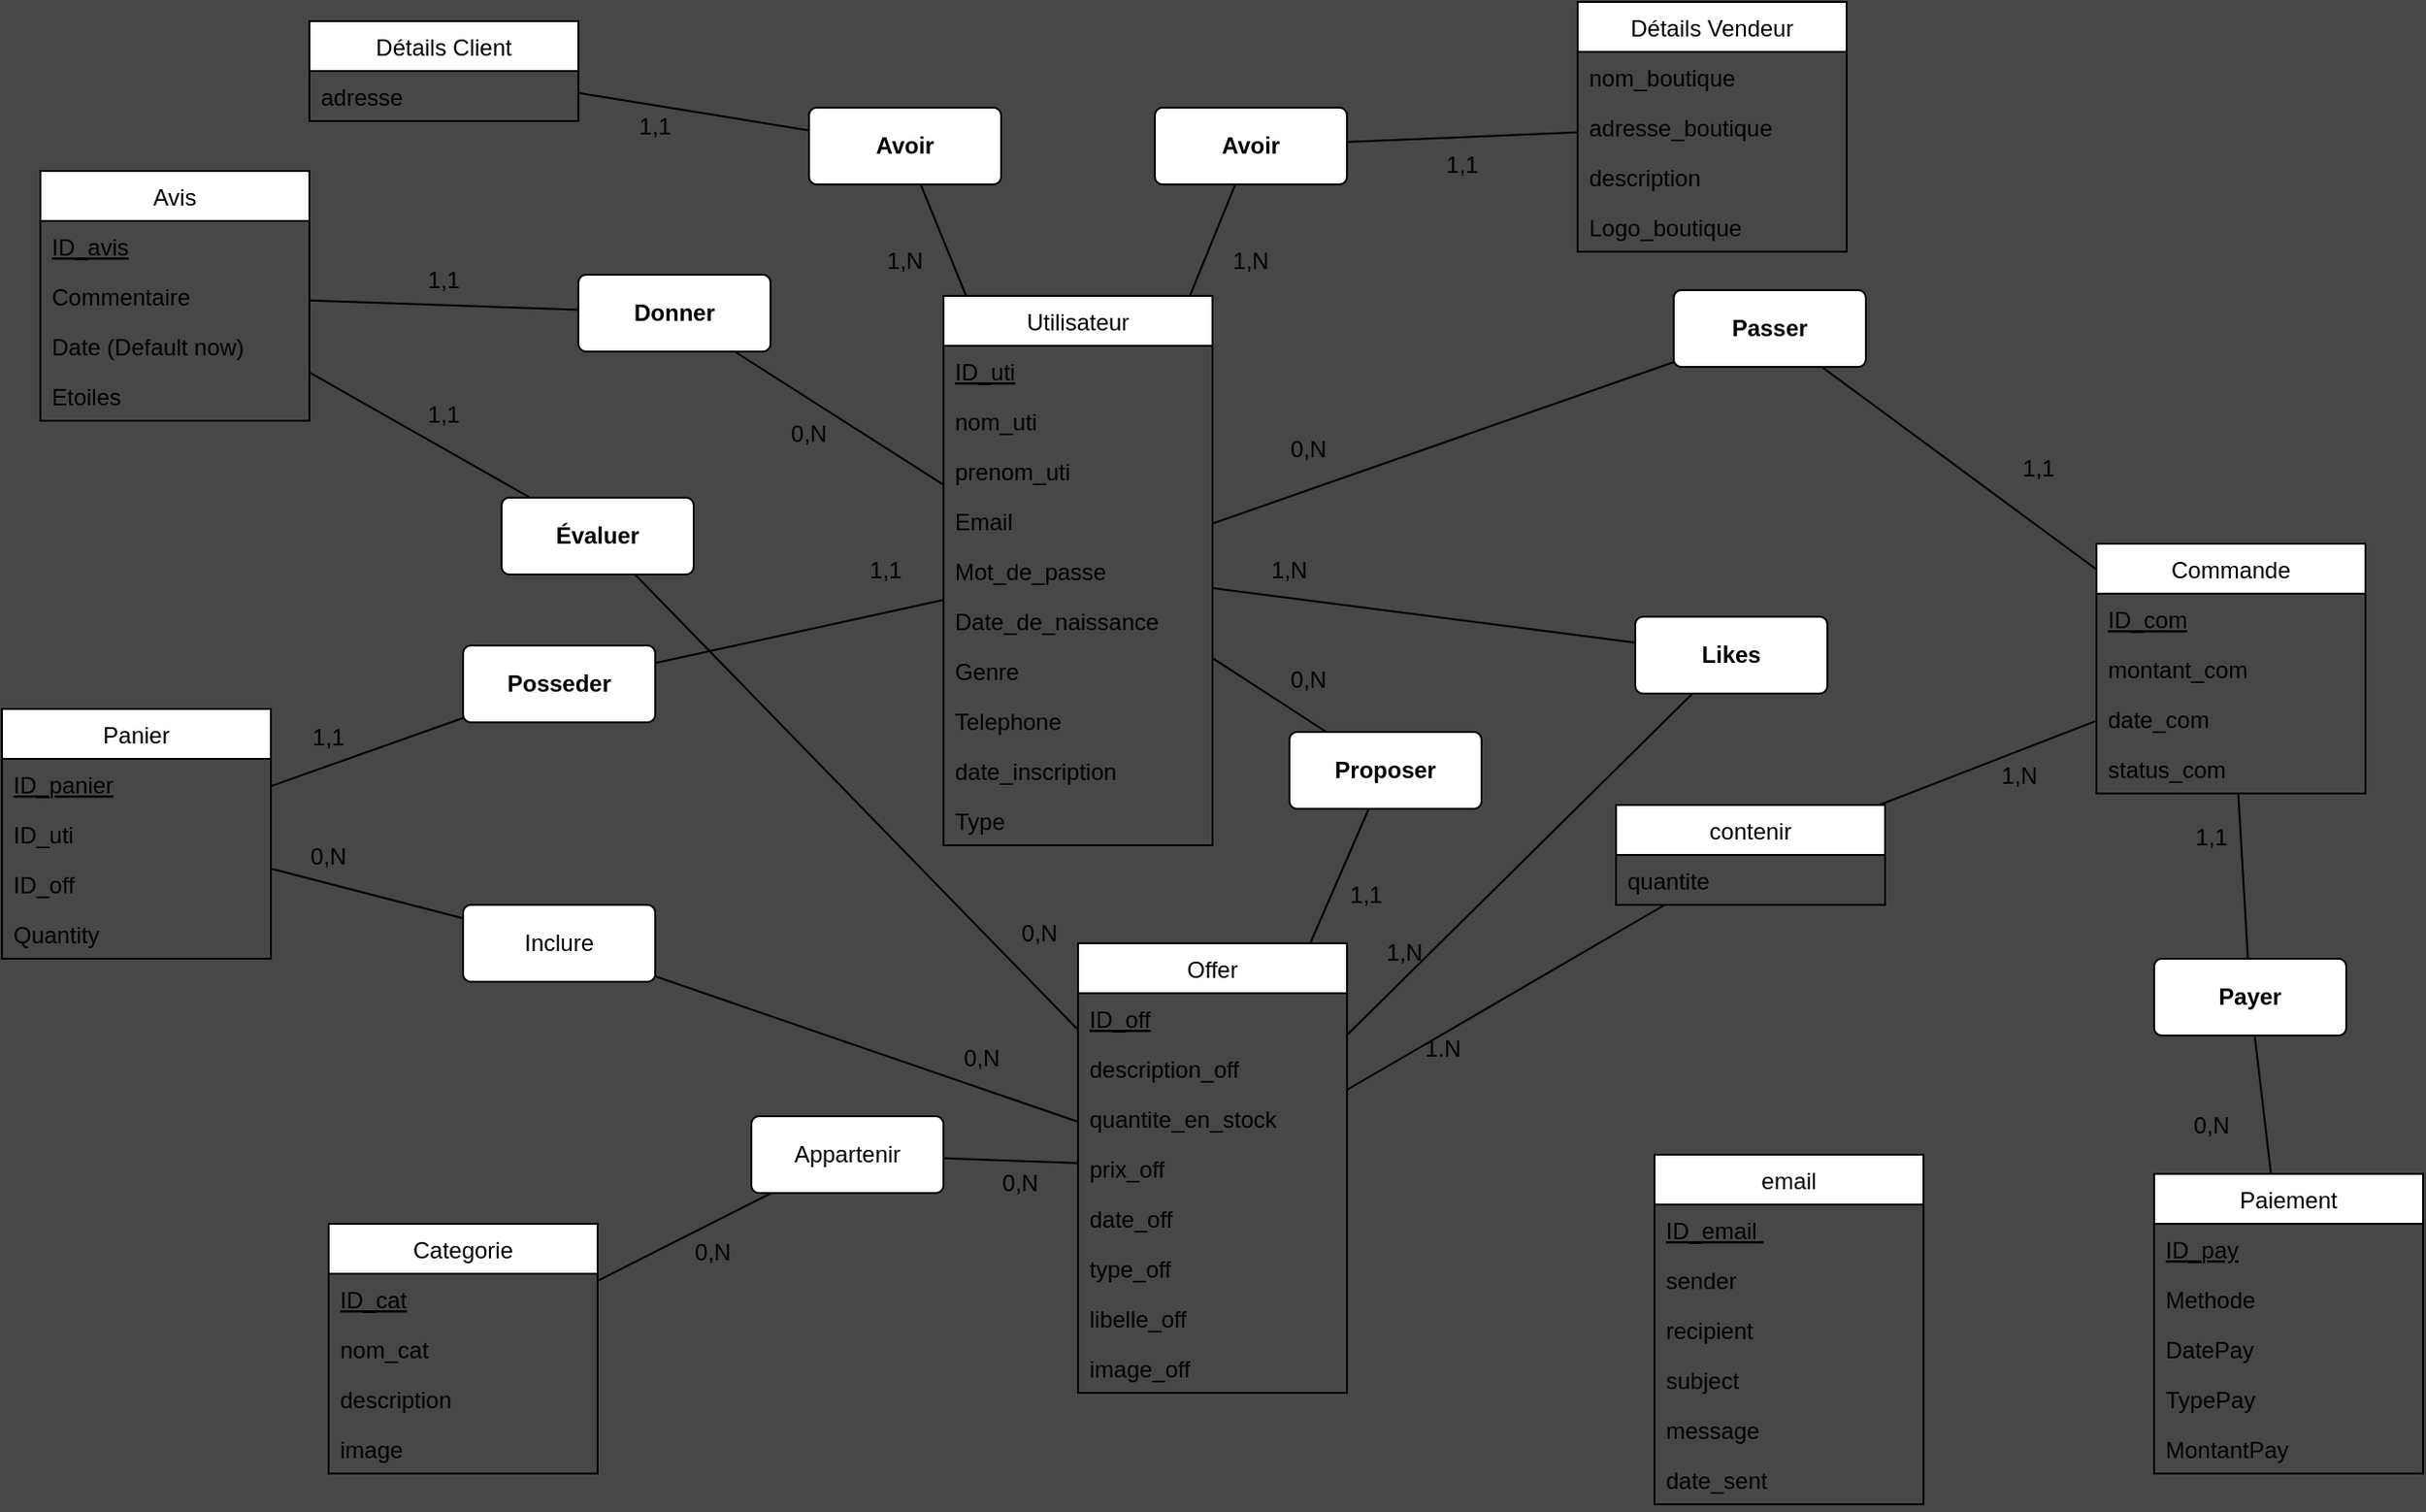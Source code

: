 <mxfile>
    <diagram id="hyXkK6m-YnXC-yvK3KlL" name="Page-1">
        <mxGraphModel dx="2126" dy="690" grid="1" gridSize="10" guides="1" tooltips="1" connect="1" arrows="1" fold="1" page="1" pageScale="1" pageWidth="1100" pageHeight="850" background="#474747" math="0" shadow="0">
            <root>
                <mxCell id="0"/>
                <mxCell id="1" parent="0"/>
                <mxCell id="340" value="&lt;strong&gt;Donner&lt;/strong&gt;" style="rounded=1;arcSize=10;whiteSpace=wrap;html=1;align=center;" parent="1" vertex="1">
                    <mxGeometry x="-210" y="172" width="100" height="40" as="geometry"/>
                </mxCell>
                <mxCell id="341" value="&lt;strong&gt;Évaluer&lt;/strong&gt;" style="rounded=1;arcSize=10;whiteSpace=wrap;html=1;align=center;" parent="1" vertex="1">
                    <mxGeometry x="-250" y="288" width="100" height="40" as="geometry"/>
                </mxCell>
                <mxCell id="343" value="Avis" style="swimlane;fontStyle=0;childLayout=stackLayout;horizontal=1;startSize=26;horizontalStack=0;resizeParent=1;resizeParentMax=0;resizeLast=0;collapsible=1;marginBottom=0;" parent="1" vertex="1">
                    <mxGeometry x="-490" y="118" width="140" height="130" as="geometry">
                        <mxRectangle x="-330" y="90" width="60" height="30" as="alternateBounds"/>
                    </mxGeometry>
                </mxCell>
                <mxCell id="344" value="ID_avis" style="text;strokeColor=none;fillColor=none;align=left;verticalAlign=top;spacingLeft=4;spacingRight=4;overflow=hidden;rotatable=0;points=[[0,0.5],[1,0.5]];portConstraint=eastwest;fontStyle=4;" parent="343" vertex="1">
                    <mxGeometry y="26" width="140" height="26" as="geometry"/>
                </mxCell>
                <mxCell id="348" value="Commentaire" style="text;strokeColor=none;fillColor=none;align=left;verticalAlign=top;spacingLeft=4;spacingRight=4;overflow=hidden;rotatable=0;points=[[0,0.5],[1,0.5]];portConstraint=eastwest;" parent="343" vertex="1">
                    <mxGeometry y="52" width="140" height="26" as="geometry"/>
                </mxCell>
                <mxCell id="349" value="Date (Default now)" style="text;strokeColor=none;fillColor=none;align=left;verticalAlign=top;spacingLeft=4;spacingRight=4;overflow=hidden;rotatable=0;points=[[0,0.5],[1,0.5]];portConstraint=eastwest;" parent="343" vertex="1">
                    <mxGeometry y="78" width="140" height="26" as="geometry"/>
                </mxCell>
                <mxCell id="565" value="Etoiles" style="text;strokeColor=none;fillColor=none;align=left;verticalAlign=top;spacingLeft=4;spacingRight=4;overflow=hidden;rotatable=0;points=[[0,0.5],[1,0.5]];portConstraint=eastwest;" parent="343" vertex="1">
                    <mxGeometry y="104" width="140" height="26" as="geometry"/>
                </mxCell>
                <mxCell id="470" style="edgeStyle=none;html=1;endArrow=none;endFill=0;" parent="1" source="350" target="457" edge="1">
                    <mxGeometry relative="1" as="geometry"/>
                </mxCell>
                <mxCell id="472" style="edgeStyle=none;html=1;endArrow=none;endFill=0;" parent="1" source="350" target="458" edge="1">
                    <mxGeometry relative="1" as="geometry"/>
                </mxCell>
                <mxCell id="350" value="Utilisateur" style="swimlane;fontStyle=0;childLayout=stackLayout;horizontal=1;startSize=26;horizontalStack=0;resizeParent=1;resizeParentMax=0;resizeLast=0;collapsible=1;marginBottom=0;" parent="1" vertex="1">
                    <mxGeometry x="-20" y="183" width="140" height="286" as="geometry"/>
                </mxCell>
                <mxCell id="351" value="ID_uti" style="text;strokeColor=none;fillColor=none;align=left;verticalAlign=top;spacingLeft=4;spacingRight=4;overflow=hidden;rotatable=0;points=[[0,0.5],[1,0.5]];portConstraint=eastwest;fontStyle=4;" parent="350" vertex="1">
                    <mxGeometry y="26" width="140" height="26" as="geometry"/>
                </mxCell>
                <mxCell id="352" value="nom_uti" style="text;strokeColor=none;fillColor=none;align=left;verticalAlign=top;spacingLeft=4;spacingRight=4;overflow=hidden;rotatable=0;points=[[0,0.5],[1,0.5]];portConstraint=eastwest;" parent="350" vertex="1">
                    <mxGeometry y="52" width="140" height="26" as="geometry"/>
                </mxCell>
                <mxCell id="353" value="prenom_uti" style="text;strokeColor=none;fillColor=none;align=left;verticalAlign=top;spacingLeft=4;spacingRight=4;overflow=hidden;rotatable=0;points=[[0,0.5],[1,0.5]];portConstraint=eastwest;" parent="350" vertex="1">
                    <mxGeometry y="78" width="140" height="26" as="geometry"/>
                </mxCell>
                <mxCell id="355" value="Email" style="text;strokeColor=none;fillColor=none;align=left;verticalAlign=top;spacingLeft=4;spacingRight=4;overflow=hidden;rotatable=0;points=[[0,0.5],[1,0.5]];portConstraint=eastwest;" parent="350" vertex="1">
                    <mxGeometry y="104" width="140" height="26" as="geometry"/>
                </mxCell>
                <mxCell id="356" value="Mot_de_passe" style="text;strokeColor=none;fillColor=none;align=left;verticalAlign=top;spacingLeft=4;spacingRight=4;overflow=hidden;rotatable=0;points=[[0,0.5],[1,0.5]];portConstraint=eastwest;" parent="350" vertex="1">
                    <mxGeometry y="130" width="140" height="26" as="geometry"/>
                </mxCell>
                <mxCell id="478" value="Date_de_naissance" style="text;strokeColor=none;fillColor=none;align=left;verticalAlign=top;spacingLeft=4;spacingRight=4;overflow=hidden;rotatable=0;points=[[0,0.5],[1,0.5]];portConstraint=eastwest;" parent="350" vertex="1">
                    <mxGeometry y="156" width="140" height="26" as="geometry"/>
                </mxCell>
                <mxCell id="479" value="Genre" style="text;strokeColor=none;fillColor=none;align=left;verticalAlign=top;spacingLeft=4;spacingRight=4;overflow=hidden;rotatable=0;points=[[0,0.5],[1,0.5]];portConstraint=eastwest;" parent="350" vertex="1">
                    <mxGeometry y="182" width="140" height="26" as="geometry"/>
                </mxCell>
                <mxCell id="357" value="Telephone" style="text;strokeColor=none;fillColor=none;align=left;verticalAlign=top;spacingLeft=4;spacingRight=4;overflow=hidden;rotatable=0;points=[[0,0.5],[1,0.5]];portConstraint=eastwest;" parent="350" vertex="1">
                    <mxGeometry y="208" width="140" height="26" as="geometry"/>
                </mxCell>
                <mxCell id="358" value="date_inscription" style="text;strokeColor=none;fillColor=none;align=left;verticalAlign=top;spacingLeft=4;spacingRight=4;overflow=hidden;rotatable=0;points=[[0,0.5],[1,0.5]];portConstraint=eastwest;" parent="350" vertex="1">
                    <mxGeometry y="234" width="140" height="26" as="geometry"/>
                </mxCell>
                <mxCell id="359" value="Type" style="text;strokeColor=none;fillColor=none;align=left;verticalAlign=top;spacingLeft=4;spacingRight=4;overflow=hidden;rotatable=0;points=[[0,0.5],[1,0.5]];portConstraint=eastwest;" parent="350" vertex="1">
                    <mxGeometry y="260" width="140" height="26" as="geometry"/>
                </mxCell>
                <mxCell id="360" value="Commande" style="swimlane;fontStyle=0;childLayout=stackLayout;horizontal=1;startSize=26;horizontalStack=0;resizeParent=1;resizeParentMax=0;resizeLast=0;collapsible=1;marginBottom=0;" parent="1" vertex="1">
                    <mxGeometry x="580" y="312" width="140" height="130" as="geometry"/>
                </mxCell>
                <mxCell id="361" value="ID_com" style="text;strokeColor=none;fillColor=none;align=left;verticalAlign=top;spacingLeft=4;spacingRight=4;overflow=hidden;rotatable=0;points=[[0,0.5],[1,0.5]];portConstraint=eastwest;fontStyle=4;" parent="360" vertex="1">
                    <mxGeometry y="26" width="140" height="26" as="geometry"/>
                </mxCell>
                <mxCell id="365" value="montant_com" style="text;strokeColor=none;fillColor=none;align=left;verticalAlign=top;spacingLeft=4;spacingRight=4;overflow=hidden;rotatable=0;points=[[0,0.5],[1,0.5]];portConstraint=eastwest;" parent="360" vertex="1">
                    <mxGeometry y="52" width="140" height="26" as="geometry"/>
                </mxCell>
                <mxCell id="366" value="date_com" style="text;strokeColor=none;fillColor=none;align=left;verticalAlign=top;spacingLeft=4;spacingRight=4;overflow=hidden;rotatable=0;points=[[0,0.5],[1,0.5]];portConstraint=eastwest;" parent="360" vertex="1">
                    <mxGeometry y="78" width="140" height="26" as="geometry"/>
                </mxCell>
                <mxCell id="367" value="status_com" style="text;strokeColor=none;fillColor=none;align=left;verticalAlign=top;spacingLeft=4;spacingRight=4;overflow=hidden;rotatable=0;points=[[0,0.5],[1,0.5]];portConstraint=eastwest;" parent="360" vertex="1">
                    <mxGeometry y="104" width="140" height="26" as="geometry"/>
                </mxCell>
                <mxCell id="373" value="Offer" style="swimlane;fontStyle=0;childLayout=stackLayout;horizontal=1;startSize=26;horizontalStack=0;resizeParent=1;resizeParentMax=0;resizeLast=0;collapsible=1;marginBottom=0;" parent="1" vertex="1">
                    <mxGeometry x="50" y="520" width="140" height="234" as="geometry"/>
                </mxCell>
                <mxCell id="374" value="ID_off" style="text;strokeColor=none;fillColor=none;align=left;verticalAlign=top;spacingLeft=4;spacingRight=4;overflow=hidden;rotatable=0;points=[[0,0.5],[1,0.5]];portConstraint=eastwest;fontStyle=4;" parent="373" vertex="1">
                    <mxGeometry y="26" width="140" height="26" as="geometry"/>
                </mxCell>
                <mxCell id="377" value="description_off" style="text;strokeColor=none;fillColor=none;align=left;verticalAlign=top;spacingLeft=4;spacingRight=4;overflow=hidden;rotatable=0;points=[[0,0.5],[1,0.5]];portConstraint=eastwest;" parent="373" vertex="1">
                    <mxGeometry y="52" width="140" height="26" as="geometry"/>
                </mxCell>
                <mxCell id="378" value="quantite_en_stock" style="text;strokeColor=none;fillColor=none;align=left;verticalAlign=top;spacingLeft=4;spacingRight=4;overflow=hidden;rotatable=0;points=[[0,0.5],[1,0.5]];portConstraint=eastwest;" parent="373" vertex="1">
                    <mxGeometry y="78" width="140" height="26" as="geometry"/>
                </mxCell>
                <mxCell id="379" value="prix_off" style="text;strokeColor=none;fillColor=none;align=left;verticalAlign=top;spacingLeft=4;spacingRight=4;overflow=hidden;rotatable=0;points=[[0,0.5],[1,0.5]];portConstraint=eastwest;" parent="373" vertex="1">
                    <mxGeometry y="104" width="140" height="26" as="geometry"/>
                </mxCell>
                <mxCell id="380" value="date_off" style="text;strokeColor=none;fillColor=none;align=left;verticalAlign=top;spacingLeft=4;spacingRight=4;overflow=hidden;rotatable=0;points=[[0,0.5],[1,0.5]];portConstraint=eastwest;" parent="373" vertex="1">
                    <mxGeometry y="130" width="140" height="26" as="geometry"/>
                </mxCell>
                <mxCell id="382" value="type_off" style="text;strokeColor=none;fillColor=none;align=left;verticalAlign=top;spacingLeft=4;spacingRight=4;overflow=hidden;rotatable=0;points=[[0,0.5],[1,0.5]];portConstraint=eastwest;" parent="373" vertex="1">
                    <mxGeometry y="156" width="140" height="26" as="geometry"/>
                </mxCell>
                <mxCell id="391" value="libelle_off" style="text;strokeColor=none;fillColor=none;align=left;verticalAlign=top;spacingLeft=4;spacingRight=4;overflow=hidden;rotatable=0;points=[[0,0.5],[1,0.5]];portConstraint=eastwest;" parent="373" vertex="1">
                    <mxGeometry y="182" width="140" height="26" as="geometry"/>
                </mxCell>
                <mxCell id="392" value="image_off" style="text;strokeColor=none;fillColor=none;align=left;verticalAlign=top;spacingLeft=4;spacingRight=4;overflow=hidden;rotatable=0;points=[[0,0.5],[1,0.5]];portConstraint=eastwest;" parent="373" vertex="1">
                    <mxGeometry y="208" width="140" height="26" as="geometry"/>
                </mxCell>
                <mxCell id="383" value="Paiement" style="swimlane;fontStyle=0;childLayout=stackLayout;horizontal=1;startSize=26;horizontalStack=0;resizeParent=1;resizeParentMax=0;resizeLast=0;collapsible=1;marginBottom=0;" parent="1" vertex="1">
                    <mxGeometry x="610" y="640" width="140" height="156" as="geometry"/>
                </mxCell>
                <mxCell id="384" value="ID_pay" style="text;strokeColor=none;fillColor=none;align=left;verticalAlign=top;spacingLeft=4;spacingRight=4;overflow=hidden;rotatable=0;points=[[0,0.5],[1,0.5]];portConstraint=eastwest;fontStyle=4;" parent="383" vertex="1">
                    <mxGeometry y="26" width="140" height="26" as="geometry"/>
                </mxCell>
                <mxCell id="386" value="Methode" style="text;strokeColor=none;fillColor=none;align=left;verticalAlign=top;spacingLeft=4;spacingRight=4;overflow=hidden;rotatable=0;points=[[0,0.5],[1,0.5]];portConstraint=eastwest;" parent="383" vertex="1">
                    <mxGeometry y="52" width="140" height="26" as="geometry"/>
                </mxCell>
                <mxCell id="388" value="DatePay" style="text;strokeColor=none;fillColor=none;align=left;verticalAlign=top;spacingLeft=4;spacingRight=4;overflow=hidden;rotatable=0;points=[[0,0.5],[1,0.5]];portConstraint=eastwest;" parent="383" vertex="1">
                    <mxGeometry y="78" width="140" height="26" as="geometry"/>
                </mxCell>
                <mxCell id="389" value="TypePay" style="text;strokeColor=none;fillColor=none;align=left;verticalAlign=top;spacingLeft=4;spacingRight=4;overflow=hidden;rotatable=0;points=[[0,0.5],[1,0.5]];portConstraint=eastwest;" parent="383" vertex="1">
                    <mxGeometry y="104" width="140" height="26" as="geometry"/>
                </mxCell>
                <mxCell id="390" value="MontantPay" style="text;strokeColor=none;fillColor=none;align=left;verticalAlign=top;spacingLeft=4;spacingRight=4;overflow=hidden;rotatable=0;points=[[0,0.5],[1,0.5]];portConstraint=eastwest;" parent="383" vertex="1">
                    <mxGeometry y="130" width="140" height="26" as="geometry"/>
                </mxCell>
                <mxCell id="395" value="Categorie" style="swimlane;fontStyle=0;childLayout=stackLayout;horizontal=1;startSize=26;horizontalStack=0;resizeParent=1;resizeParentMax=0;resizeLast=0;collapsible=1;marginBottom=0;" parent="1" vertex="1">
                    <mxGeometry x="-340" y="666" width="140" height="130" as="geometry"/>
                </mxCell>
                <mxCell id="396" value="ID_cat" style="text;strokeColor=none;fillColor=none;align=left;verticalAlign=top;spacingLeft=4;spacingRight=4;overflow=hidden;rotatable=0;points=[[0,0.5],[1,0.5]];portConstraint=eastwest;fontStyle=4;" parent="395" vertex="1">
                    <mxGeometry y="26" width="140" height="26" as="geometry"/>
                </mxCell>
                <mxCell id="397" value="nom_cat" style="text;strokeColor=none;fillColor=none;align=left;verticalAlign=top;spacingLeft=4;spacingRight=4;overflow=hidden;rotatable=0;points=[[0,0.5],[1,0.5]];portConstraint=eastwest;" parent="395" vertex="1">
                    <mxGeometry y="52" width="140" height="26" as="geometry"/>
                </mxCell>
                <mxCell id="556" value="description " style="text;strokeColor=none;fillColor=none;align=left;verticalAlign=top;spacingLeft=4;spacingRight=4;overflow=hidden;rotatable=0;points=[[0,0.5],[1,0.5]];portConstraint=eastwest;" parent="395" vertex="1">
                    <mxGeometry y="78" width="140" height="26" as="geometry"/>
                </mxCell>
                <mxCell id="557" value="image" style="text;strokeColor=none;fillColor=none;align=left;verticalAlign=top;spacingLeft=4;spacingRight=4;overflow=hidden;rotatable=0;points=[[0,0.5],[1,0.5]];portConstraint=eastwest;" parent="395" vertex="1">
                    <mxGeometry y="104" width="140" height="26" as="geometry"/>
                </mxCell>
                <mxCell id="399" value="&lt;strong&gt;Passer&lt;/strong&gt;" style="rounded=1;arcSize=10;whiteSpace=wrap;html=1;align=center;" parent="1" vertex="1">
                    <mxGeometry x="360" y="180" width="100" height="40" as="geometry"/>
                </mxCell>
                <mxCell id="400" value="&lt;strong&gt;Proposer&lt;/strong&gt;" style="rounded=1;arcSize=10;whiteSpace=wrap;html=1;align=center;" parent="1" vertex="1">
                    <mxGeometry x="160" y="410" width="100" height="40" as="geometry"/>
                </mxCell>
                <mxCell id="402" style="edgeStyle=none;html=1;endArrow=none;endFill=0;" parent="1" source="343" target="341" edge="1">
                    <mxGeometry relative="1" as="geometry">
                        <mxPoint x="-250" y="383" as="sourcePoint"/>
                    </mxGeometry>
                </mxCell>
                <mxCell id="410" style="edgeStyle=none;html=1;endArrow=none;endFill=0;" parent="1" source="395" target="456" edge="1">
                    <mxGeometry relative="1" as="geometry">
                        <mxPoint x="-170" y="635" as="targetPoint"/>
                    </mxGeometry>
                </mxCell>
                <mxCell id="411" style="edgeStyle=none;html=1;endArrow=none;endFill=0;" parent="1" source="373" target="341" edge="1">
                    <mxGeometry relative="1" as="geometry"/>
                </mxCell>
                <mxCell id="413" style="edgeStyle=none;html=1;endArrow=none;endFill=0;" parent="1" source="350" target="399" edge="1">
                    <mxGeometry relative="1" as="geometry"/>
                </mxCell>
                <mxCell id="414" style="edgeStyle=none;html=1;endArrow=none;endFill=0;" parent="1" source="360" target="399" edge="1">
                    <mxGeometry relative="1" as="geometry">
                        <mxPoint x="580" y="377" as="sourcePoint"/>
                    </mxGeometry>
                </mxCell>
                <mxCell id="415" style="edgeStyle=none;html=1;endArrow=none;endFill=0;" parent="1" source="350" target="400" edge="1">
                    <mxGeometry relative="1" as="geometry"/>
                </mxCell>
                <mxCell id="416" style="edgeStyle=none;html=1;endArrow=none;endFill=0;" parent="1" source="373" target="400" edge="1">
                    <mxGeometry relative="1" as="geometry">
                        <mxPoint x="150" y="585" as="sourcePoint"/>
                    </mxGeometry>
                </mxCell>
                <mxCell id="418" style="edgeStyle=none;html=1;endArrow=none;endFill=0;" parent="1" source="373" target="558" edge="1">
                    <mxGeometry relative="1" as="geometry">
                        <mxPoint x="330" y="559" as="targetPoint"/>
                    </mxGeometry>
                </mxCell>
                <mxCell id="419" style="edgeStyle=none;html=1;endArrow=none;endFill=0;" parent="1" source="360" target="558" edge="1">
                    <mxGeometry relative="1" as="geometry">
                        <mxPoint x="580" y="404.077" as="sourcePoint"/>
                        <mxPoint x="413.129" y="520" as="targetPoint"/>
                    </mxGeometry>
                </mxCell>
                <mxCell id="420" value="&lt;strong&gt;Payer&lt;/strong&gt;" style="rounded=1;arcSize=10;whiteSpace=wrap;html=1;align=center;" parent="1" vertex="1">
                    <mxGeometry x="610" y="528" width="100" height="40" as="geometry"/>
                </mxCell>
                <mxCell id="421" style="edgeStyle=none;html=1;endArrow=none;endFill=0;" parent="1" source="383" target="420" edge="1">
                    <mxGeometry relative="1" as="geometry">
                        <mxPoint x="340" y="715" as="sourcePoint"/>
                    </mxGeometry>
                </mxCell>
                <mxCell id="422" style="edgeStyle=none;html=1;endArrow=none;endFill=0;" parent="1" source="360" target="420" edge="1">
                    <mxGeometry relative="1" as="geometry">
                        <mxPoint x="580" y="403" as="sourcePoint"/>
                    </mxGeometry>
                </mxCell>
                <mxCell id="424" style="edgeStyle=none;html=1;endArrow=none;endFill=0;" parent="1" source="373" target="456" edge="1">
                    <mxGeometry relative="1" as="geometry">
                        <mxPoint x="-90" y="619" as="targetPoint"/>
                    </mxGeometry>
                </mxCell>
                <mxCell id="432" style="edgeStyle=none;html=1;endArrow=none;endFill=0;" parent="1" source="343" target="340" edge="1">
                    <mxGeometry relative="1" as="geometry">
                        <mxPoint x="-250" y="383" as="sourcePoint"/>
                    </mxGeometry>
                </mxCell>
                <mxCell id="433" style="edgeStyle=none;html=1;endArrow=none;endFill=0;" parent="1" source="350" target="340" edge="1">
                    <mxGeometry relative="1" as="geometry"/>
                </mxCell>
                <mxCell id="440" value="0,N" style="text;html=1;strokeColor=none;fillColor=none;align=center;verticalAlign=middle;whiteSpace=wrap;rounded=0;" parent="1" vertex="1">
                    <mxGeometry x="-120" y="240" width="60" height="30" as="geometry"/>
                </mxCell>
                <mxCell id="442" value="1,1" style="text;html=1;strokeColor=none;fillColor=none;align=center;verticalAlign=middle;whiteSpace=wrap;rounded=0;" parent="1" vertex="1">
                    <mxGeometry x="-310" y="160" width="60" height="30" as="geometry"/>
                </mxCell>
                <mxCell id="443" value="0,N" style="text;html=1;strokeColor=none;fillColor=none;align=center;verticalAlign=middle;whiteSpace=wrap;rounded=0;" parent="1" vertex="1">
                    <mxGeometry x="140" y="368" width="60" height="30" as="geometry"/>
                </mxCell>
                <mxCell id="444" value="1.N" style="text;html=1;strokeColor=none;fillColor=none;align=center;verticalAlign=middle;whiteSpace=wrap;rounded=0;" parent="1" vertex="1">
                    <mxGeometry x="210" y="560" width="60" height="30" as="geometry"/>
                </mxCell>
                <mxCell id="445" value="0,N" style="text;html=1;strokeColor=none;fillColor=none;align=center;verticalAlign=middle;whiteSpace=wrap;rounded=0;" parent="1" vertex="1">
                    <mxGeometry x="-170" y="666" width="60" height="30" as="geometry"/>
                </mxCell>
                <mxCell id="446" value="0,N" style="text;html=1;strokeColor=none;fillColor=none;align=center;verticalAlign=middle;whiteSpace=wrap;rounded=0;" parent="1" vertex="1">
                    <mxGeometry x="-10" y="630" width="60" height="30" as="geometry"/>
                </mxCell>
                <mxCell id="447" value="1,N" style="text;html=1;strokeColor=none;fillColor=none;align=center;verticalAlign=middle;whiteSpace=wrap;rounded=0;" parent="1" vertex="1">
                    <mxGeometry x="510" y="418" width="60" height="30" as="geometry"/>
                </mxCell>
                <mxCell id="448" value="1,1" style="text;html=1;strokeColor=none;fillColor=none;align=center;verticalAlign=middle;whiteSpace=wrap;rounded=0;" parent="1" vertex="1">
                    <mxGeometry x="170" y="480" width="60" height="30" as="geometry"/>
                </mxCell>
                <mxCell id="449" value="0,N" style="text;html=1;strokeColor=none;fillColor=none;align=center;verticalAlign=middle;whiteSpace=wrap;rounded=0;" parent="1" vertex="1">
                    <mxGeometry x="140" y="248" width="60" height="30" as="geometry"/>
                </mxCell>
                <mxCell id="450" value="1,1" style="text;html=1;strokeColor=none;fillColor=none;align=center;verticalAlign=middle;whiteSpace=wrap;rounded=0;" parent="1" vertex="1">
                    <mxGeometry x="520" y="258" width="60" height="30" as="geometry"/>
                </mxCell>
                <mxCell id="451" value="1,1" style="text;html=1;strokeColor=none;fillColor=none;align=center;verticalAlign=middle;whiteSpace=wrap;rounded=0;" parent="1" vertex="1">
                    <mxGeometry x="610" y="450" width="60" height="30" as="geometry"/>
                </mxCell>
                <mxCell id="454" value="1,1" style="text;html=1;strokeColor=none;fillColor=none;align=center;verticalAlign=middle;whiteSpace=wrap;rounded=0;" parent="1" vertex="1">
                    <mxGeometry x="-310" y="230" width="60" height="30" as="geometry"/>
                </mxCell>
                <mxCell id="455" value="0,N" style="text;html=1;strokeColor=none;fillColor=none;align=center;verticalAlign=middle;whiteSpace=wrap;rounded=0;" parent="1" vertex="1">
                    <mxGeometry y="500" width="60" height="30" as="geometry"/>
                </mxCell>
                <mxCell id="456" value="&lt;span style=&quot;&quot;&gt;Appartenir&lt;/span&gt;" style="rounded=1;arcSize=10;whiteSpace=wrap;html=1;align=center;" parent="1" vertex="1">
                    <mxGeometry x="-120" y="610" width="100" height="40" as="geometry"/>
                </mxCell>
                <mxCell id="471" style="edgeStyle=none;html=1;endArrow=none;endFill=0;" parent="1" source="457" target="459" edge="1">
                    <mxGeometry relative="1" as="geometry"/>
                </mxCell>
                <mxCell id="457" value="&lt;b&gt;Avoir&lt;/b&gt;" style="rounded=1;arcSize=10;whiteSpace=wrap;html=1;align=center;" parent="1" vertex="1">
                    <mxGeometry x="-90" y="85" width="100" height="40" as="geometry"/>
                </mxCell>
                <mxCell id="473" style="edgeStyle=none;html=1;endArrow=none;endFill=0;" parent="1" source="458" target="464" edge="1">
                    <mxGeometry relative="1" as="geometry"/>
                </mxCell>
                <mxCell id="458" value="&lt;b&gt;Avoir&lt;/b&gt;" style="rounded=1;arcSize=10;whiteSpace=wrap;html=1;align=center;" parent="1" vertex="1">
                    <mxGeometry x="90" y="85" width="100" height="40" as="geometry"/>
                </mxCell>
                <mxCell id="459" value="Détails Client" style="swimlane;fontStyle=0;childLayout=stackLayout;horizontal=1;startSize=26;horizontalStack=0;resizeParent=1;resizeParentMax=0;resizeLast=0;collapsible=1;marginBottom=0;" parent="1" vertex="1">
                    <mxGeometry x="-350" y="40" width="140" height="52" as="geometry">
                        <mxRectangle x="-330" y="90" width="60" height="30" as="alternateBounds"/>
                    </mxGeometry>
                </mxCell>
                <mxCell id="460" value="adresse" style="text;strokeColor=none;fillColor=none;align=left;verticalAlign=top;spacingLeft=4;spacingRight=4;overflow=hidden;rotatable=0;points=[[0,0.5],[1,0.5]];portConstraint=eastwest;fontStyle=0;" parent="459" vertex="1">
                    <mxGeometry y="26" width="140" height="26" as="geometry"/>
                </mxCell>
                <mxCell id="464" value="Détails Vendeur" style="swimlane;fontStyle=0;childLayout=stackLayout;horizontal=1;startSize=26;horizontalStack=0;resizeParent=1;resizeParentMax=0;resizeLast=0;collapsible=1;marginBottom=0;" parent="1" vertex="1">
                    <mxGeometry x="310" y="30" width="140" height="130" as="geometry">
                        <mxRectangle x="-330" y="90" width="60" height="30" as="alternateBounds"/>
                    </mxGeometry>
                </mxCell>
                <mxCell id="466" value="nom_boutique " style="text;strokeColor=none;fillColor=none;align=left;verticalAlign=top;spacingLeft=4;spacingRight=4;overflow=hidden;rotatable=0;points=[[0,0.5],[1,0.5]];portConstraint=eastwest;" parent="464" vertex="1">
                    <mxGeometry y="26" width="140" height="26" as="geometry"/>
                </mxCell>
                <mxCell id="468" value="adresse_boutique " style="text;strokeColor=none;fillColor=none;align=left;verticalAlign=top;spacingLeft=4;spacingRight=4;overflow=hidden;rotatable=0;points=[[0,0.5],[1,0.5]];portConstraint=eastwest;" parent="464" vertex="1">
                    <mxGeometry y="52" width="140" height="26" as="geometry"/>
                </mxCell>
                <mxCell id="480" value="description" style="text;strokeColor=none;fillColor=none;align=left;verticalAlign=top;spacingLeft=4;spacingRight=4;overflow=hidden;rotatable=0;points=[[0,0.5],[1,0.5]];portConstraint=eastwest;" parent="464" vertex="1">
                    <mxGeometry y="78" width="140" height="26" as="geometry"/>
                </mxCell>
                <mxCell id="481" value="Logo_boutique" style="text;strokeColor=none;fillColor=none;align=left;verticalAlign=top;spacingLeft=4;spacingRight=4;overflow=hidden;rotatable=0;points=[[0,0.5],[1,0.5]];portConstraint=eastwest;" parent="464" vertex="1">
                    <mxGeometry y="104" width="140" height="26" as="geometry"/>
                </mxCell>
                <mxCell id="474" value="1,N" style="text;html=1;strokeColor=none;fillColor=none;align=center;verticalAlign=middle;whiteSpace=wrap;rounded=0;" parent="1" vertex="1">
                    <mxGeometry x="-70" y="150" width="60" height="30" as="geometry"/>
                </mxCell>
                <mxCell id="475" value="1,N" style="text;html=1;strokeColor=none;fillColor=none;align=center;verticalAlign=middle;whiteSpace=wrap;rounded=0;" parent="1" vertex="1">
                    <mxGeometry x="110" y="150" width="60" height="30" as="geometry"/>
                </mxCell>
                <mxCell id="476" value="1,1" style="text;html=1;strokeColor=none;fillColor=none;align=center;verticalAlign=middle;whiteSpace=wrap;rounded=0;" parent="1" vertex="1">
                    <mxGeometry x="-200" y="80" width="60" height="30" as="geometry"/>
                </mxCell>
                <mxCell id="477" value="1,1" style="text;html=1;strokeColor=none;fillColor=none;align=center;verticalAlign=middle;whiteSpace=wrap;rounded=0;" parent="1" vertex="1">
                    <mxGeometry x="220" y="100" width="60" height="30" as="geometry"/>
                </mxCell>
                <mxCell id="525" value="Panier" style="swimlane;fontStyle=0;childLayout=stackLayout;horizontal=1;startSize=26;horizontalStack=0;resizeParent=1;resizeParentMax=0;resizeLast=0;collapsible=1;marginBottom=0;" parent="1" vertex="1">
                    <mxGeometry x="-510" y="398" width="140" height="130" as="geometry">
                        <mxRectangle x="-330" y="90" width="60" height="30" as="alternateBounds"/>
                    </mxGeometry>
                </mxCell>
                <mxCell id="526" value="ID_panier" style="text;strokeColor=none;fillColor=none;align=left;verticalAlign=top;spacingLeft=4;spacingRight=4;overflow=hidden;rotatable=0;points=[[0,0.5],[1,0.5]];portConstraint=eastwest;fontStyle=4;" parent="525" vertex="1">
                    <mxGeometry y="26" width="140" height="26" as="geometry"/>
                </mxCell>
                <mxCell id="527" value="ID_uti" style="text;strokeColor=none;fillColor=none;align=left;verticalAlign=top;spacingLeft=4;spacingRight=4;overflow=hidden;rotatable=0;points=[[0,0.5],[1,0.5]];portConstraint=eastwest;" parent="525" vertex="1">
                    <mxGeometry y="52" width="140" height="26" as="geometry"/>
                </mxCell>
                <mxCell id="528" value="ID_off" style="text;strokeColor=none;fillColor=none;align=left;verticalAlign=top;spacingLeft=4;spacingRight=4;overflow=hidden;rotatable=0;points=[[0,0.5],[1,0.5]];portConstraint=eastwest;" parent="525" vertex="1">
                    <mxGeometry y="78" width="140" height="26" as="geometry"/>
                </mxCell>
                <mxCell id="529" value="Quantity" style="text;strokeColor=none;fillColor=none;align=left;verticalAlign=top;spacingLeft=4;spacingRight=4;overflow=hidden;rotatable=0;points=[[0,0.5],[1,0.5]];portConstraint=eastwest;" parent="525" vertex="1">
                    <mxGeometry y="104" width="140" height="26" as="geometry"/>
                </mxCell>
                <mxCell id="530" style="edgeStyle=none;html=1;endArrow=none;endFill=0;startArrow=none;" parent="1" source="531" target="350" edge="1">
                    <mxGeometry relative="1" as="geometry"/>
                </mxCell>
                <mxCell id="532" value="" style="edgeStyle=none;html=1;endArrow=none;endFill=0;" parent="1" source="525" target="531" edge="1">
                    <mxGeometry relative="1" as="geometry">
                        <mxPoint x="-320" y="417.659" as="sourcePoint"/>
                        <mxPoint x="-20" y="343.341" as="targetPoint"/>
                    </mxGeometry>
                </mxCell>
                <mxCell id="531" value="&lt;strong&gt;Posseder&lt;/strong&gt;" style="rounded=1;arcSize=10;whiteSpace=wrap;html=1;align=center;" parent="1" vertex="1">
                    <mxGeometry x="-270" y="365" width="100" height="40" as="geometry"/>
                </mxCell>
                <mxCell id="534" style="edgeStyle=none;html=1;endArrow=none;endFill=0;startArrow=none;" parent="1" source="533" target="373" edge="1">
                    <mxGeometry relative="1" as="geometry"/>
                </mxCell>
                <mxCell id="535" value="" style="edgeStyle=none;html=1;endArrow=none;endFill=0;" parent="1" source="525" target="533" edge="1">
                    <mxGeometry relative="1" as="geometry">
                        <mxPoint x="-320" y="462.725" as="sourcePoint"/>
                        <mxPoint x="50" y="609.275" as="targetPoint"/>
                    </mxGeometry>
                </mxCell>
                <mxCell id="533" value="&lt;span style=&quot;&quot;&gt;Inclure&lt;/span&gt;" style="rounded=1;arcSize=10;whiteSpace=wrap;html=1;align=center;" parent="1" vertex="1">
                    <mxGeometry x="-270" y="500" width="100" height="40" as="geometry"/>
                </mxCell>
                <mxCell id="548" style="edgeStyle=none;html=1;endArrow=none;endFill=0;" parent="1" source="555" target="350" edge="1">
                    <mxGeometry relative="1" as="geometry">
                        <mxPoint x="340" y="341.0" as="sourcePoint"/>
                    </mxGeometry>
                </mxCell>
                <mxCell id="547" style="edgeStyle=none;html=1;endArrow=none;endFill=0;" parent="1" source="555" target="373" edge="1">
                    <mxGeometry relative="1" as="geometry">
                        <mxPoint x="384.527" y="380" as="sourcePoint"/>
                    </mxGeometry>
                </mxCell>
                <mxCell id="549" value="1,N" style="text;html=1;strokeColor=none;fillColor=none;align=center;verticalAlign=middle;whiteSpace=wrap;rounded=0;" parent="1" vertex="1">
                    <mxGeometry x="190" y="510" width="60" height="30" as="geometry"/>
                </mxCell>
                <mxCell id="550" value="1,N" style="text;html=1;strokeColor=none;fillColor=none;align=center;verticalAlign=middle;whiteSpace=wrap;rounded=0;" parent="1" vertex="1">
                    <mxGeometry x="130" y="311" width="60" height="30" as="geometry"/>
                </mxCell>
                <mxCell id="551" value="1,1" style="text;html=1;strokeColor=none;fillColor=none;align=center;verticalAlign=middle;whiteSpace=wrap;rounded=0;" parent="1" vertex="1">
                    <mxGeometry x="-80" y="311" width="60" height="30" as="geometry"/>
                </mxCell>
                <mxCell id="552" value="0,N" style="text;html=1;strokeColor=none;fillColor=none;align=center;verticalAlign=middle;whiteSpace=wrap;rounded=0;" parent="1" vertex="1">
                    <mxGeometry x="-30" y="565" width="60" height="30" as="geometry"/>
                </mxCell>
                <mxCell id="553" value="1,1" style="text;html=1;strokeColor=none;fillColor=none;align=center;verticalAlign=middle;whiteSpace=wrap;rounded=0;" parent="1" vertex="1">
                    <mxGeometry x="-370" y="398" width="60" height="30" as="geometry"/>
                </mxCell>
                <mxCell id="554" value="0,N" style="text;html=1;strokeColor=none;fillColor=none;align=center;verticalAlign=middle;whiteSpace=wrap;rounded=0;" parent="1" vertex="1">
                    <mxGeometry x="-370" y="460" width="60" height="30" as="geometry"/>
                </mxCell>
                <mxCell id="555" value="&lt;strong&gt;Likes&lt;/strong&gt;" style="rounded=1;arcSize=10;whiteSpace=wrap;html=1;align=center;" parent="1" vertex="1">
                    <mxGeometry x="340" y="350" width="100" height="40" as="geometry"/>
                </mxCell>
                <mxCell id="558" value="contenir" style="swimlane;fontStyle=0;childLayout=stackLayout;horizontal=1;startSize=26;horizontalStack=0;resizeParent=1;resizeParentMax=0;resizeLast=0;collapsible=1;marginBottom=0;" parent="1" vertex="1">
                    <mxGeometry x="330" y="448" width="140" height="52" as="geometry"/>
                </mxCell>
                <mxCell id="560" value="quantite" style="text;strokeColor=none;fillColor=none;align=left;verticalAlign=top;spacingLeft=4;spacingRight=4;overflow=hidden;rotatable=0;points=[[0,0.5],[1,0.5]];portConstraint=eastwest;" parent="558" vertex="1">
                    <mxGeometry y="26" width="140" height="26" as="geometry"/>
                </mxCell>
                <mxCell id="569" value="0,N" style="text;html=1;strokeColor=none;fillColor=none;align=center;verticalAlign=middle;whiteSpace=wrap;rounded=0;" parent="1" vertex="1">
                    <mxGeometry x="610" y="600" width="60" height="30" as="geometry"/>
                </mxCell>
                <mxCell id="570" value="email" style="swimlane;fontStyle=0;childLayout=stackLayout;horizontal=1;startSize=26;horizontalStack=0;resizeParent=1;resizeParentMax=0;resizeLast=0;collapsible=1;marginBottom=0;" vertex="1" parent="1">
                    <mxGeometry x="350" y="630" width="140" height="182" as="geometry"/>
                </mxCell>
                <mxCell id="571" value="ID_email " style="text;strokeColor=none;fillColor=none;align=left;verticalAlign=top;spacingLeft=4;spacingRight=4;overflow=hidden;rotatable=0;points=[[0,0.5],[1,0.5]];portConstraint=eastwest;fontStyle=4;" vertex="1" parent="570">
                    <mxGeometry y="26" width="140" height="26" as="geometry"/>
                </mxCell>
                <mxCell id="572" value="sender" style="text;strokeColor=none;fillColor=none;align=left;verticalAlign=top;spacingLeft=4;spacingRight=4;overflow=hidden;rotatable=0;points=[[0,0.5],[1,0.5]];portConstraint=eastwest;" vertex="1" parent="570">
                    <mxGeometry y="52" width="140" height="26" as="geometry"/>
                </mxCell>
                <mxCell id="573" value="recipient" style="text;strokeColor=none;fillColor=none;align=left;verticalAlign=top;spacingLeft=4;spacingRight=4;overflow=hidden;rotatable=0;points=[[0,0.5],[1,0.5]];portConstraint=eastwest;" vertex="1" parent="570">
                    <mxGeometry y="78" width="140" height="26" as="geometry"/>
                </mxCell>
                <mxCell id="574" value="subject" style="text;strokeColor=none;fillColor=none;align=left;verticalAlign=top;spacingLeft=4;spacingRight=4;overflow=hidden;rotatable=0;points=[[0,0.5],[1,0.5]];portConstraint=eastwest;" vertex="1" parent="570">
                    <mxGeometry y="104" width="140" height="26" as="geometry"/>
                </mxCell>
                <mxCell id="575" value="message" style="text;strokeColor=none;fillColor=none;align=left;verticalAlign=top;spacingLeft=4;spacingRight=4;overflow=hidden;rotatable=0;points=[[0,0.5],[1,0.5]];portConstraint=eastwest;" vertex="1" parent="570">
                    <mxGeometry y="130" width="140" height="26" as="geometry"/>
                </mxCell>
                <mxCell id="576" value="date_sent" style="text;strokeColor=none;fillColor=none;align=left;verticalAlign=top;spacingLeft=4;spacingRight=4;overflow=hidden;rotatable=0;points=[[0,0.5],[1,0.5]];portConstraint=eastwest;" vertex="1" parent="570">
                    <mxGeometry y="156" width="140" height="26" as="geometry"/>
                </mxCell>
            </root>
        </mxGraphModel>
    </diagram>
</mxfile>